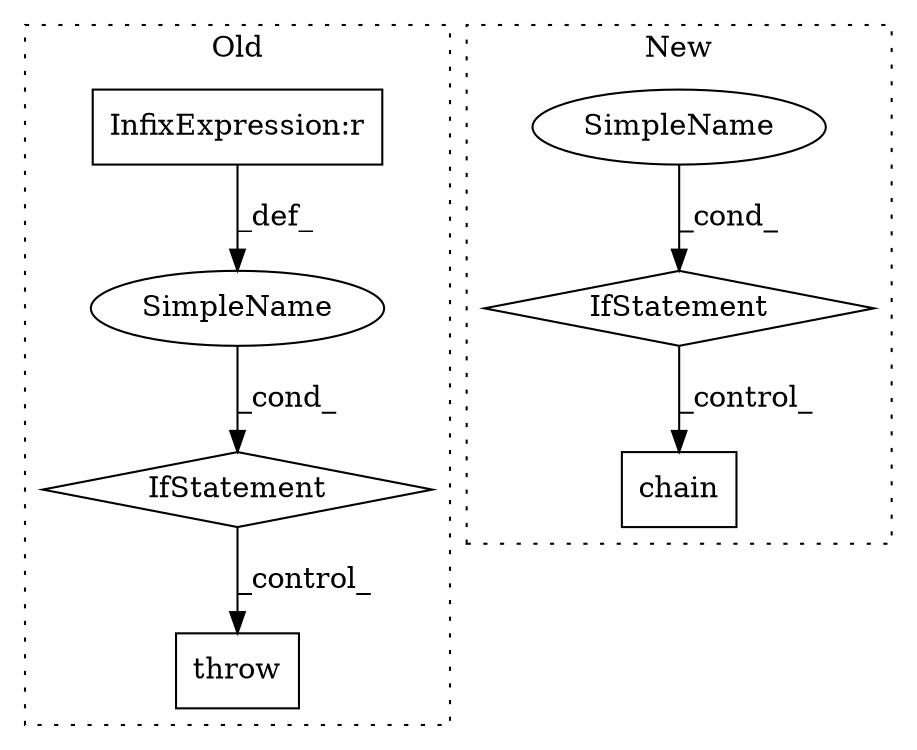 digraph G {
subgraph cluster0 {
1 [label="throw" a="53" s="3994" l="6" shape="box"];
3 [label="IfStatement" a="25" s="3938,3984" l="4,2" shape="diamond"];
4 [label="SimpleName" a="42" s="" l="" shape="ellipse"];
5 [label="InfixExpression:r" a="27" s="3965" l="4" shape="box"];
label = "Old";
style="dotted";
}
subgraph cluster1 {
2 [label="chain" a="32" s="4376,4435" l="6,1" shape="box"];
6 [label="IfStatement" a="25" s="4199,4234" l="10,2" shape="diamond"];
7 [label="SimpleName" a="42" s="" l="" shape="ellipse"];
label = "New";
style="dotted";
}
3 -> 1 [label="_control_"];
4 -> 3 [label="_cond_"];
5 -> 4 [label="_def_"];
6 -> 2 [label="_control_"];
7 -> 6 [label="_cond_"];
}